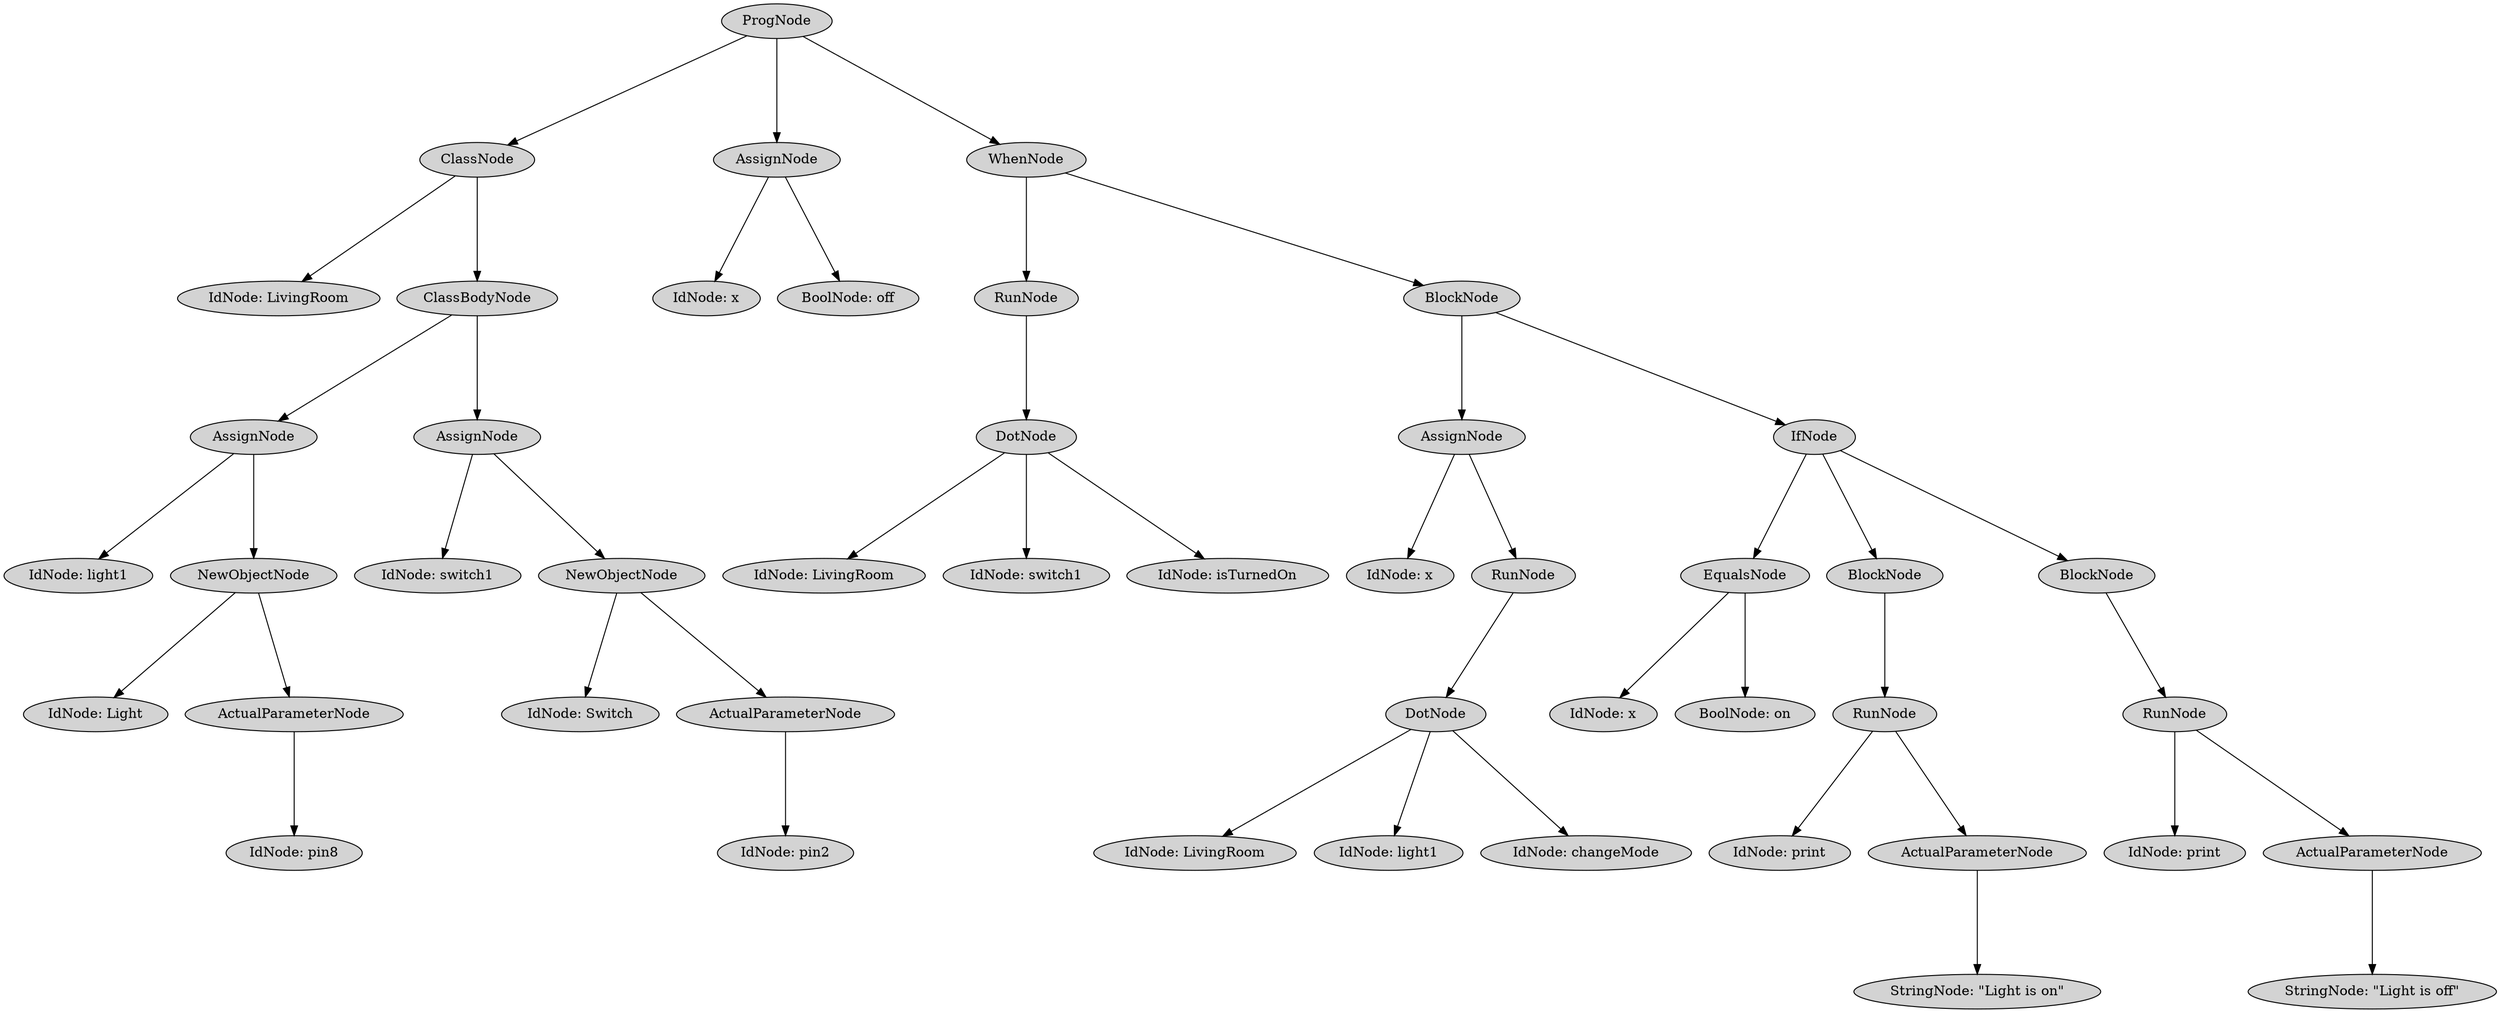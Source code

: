 digraph G {
	graph [ranksep=1.5 ratio=fill]
	node [style=filled]
	3180625 [label=ProgNode]
	3180629 [label=ClassNode]
	3180625 -> 3180629
	3180617 [label="IdNode: LivingRoom"]
	3180629 -> 3180617
	3180623 [label=ClassBodyNode]
	3180629 -> 3180623
	3180633 [label=AssignNode]
	3180623 -> 3180633
	3180637 [label="IdNode: light1"]
	3180633 -> 3180637
	3180653 [label=NewObjectNode]
	3180633 -> 3180653
	3180657 [label="IdNode: Light"]
	3180653 -> 3180657
	3180651 [label=ActualParameterNode]
	3180653 -> 3180651
	3180679 [label="IdNode: pin8"]
	3180651 -> 3180679
	3180635 [label=AssignNode]
	3180623 -> 3180635
	3180643 [label="IdNode: switch1"]
	3180635 -> 3180643
	3180659 [label=NewObjectNode]
	3180635 -> 3180659
	3180669 [label="IdNode: Switch"]
	3180659 -> 3180669
	3180663 [label=ActualParameterNode]
	3180659 -> 3180663
	3180693 [label="IdNode: pin2"]
	3180663 -> 3180693
	3180641 [label=AssignNode]
	3180625 -> 3180641
	3180639 [label="IdNode: x"]
	3180641 -> 3180639
	3180681 [label="BoolNode: off"]
	3180641 -> 3180681
	3180649 [label=WhenNode]
	3180625 -> 3180649
	3180671 [label=RunNode]
	3180649 -> 3180671
	3180695 [label=DotNode]
	3180671 -> 3180695
	3180685 [label="IdNode: LivingRoom"]
	3180695 -> 3180685
	3180689 [label="IdNode: switch1"]
	3180695 -> 3180689
	3180697 [label="IdNode: isTurnedOn"]
	3180695 -> 3180697
	3180665 [label=BlockNode]
	3180649 -> 3180665
	3180647 [label=AssignNode]
	3180665 -> 3180647
	3180661 [label="IdNode: x"]
	3180647 -> 3180661
	3180699 [label=RunNode]
	3180647 -> 3180699
	3180713 [label=DotNode]
	3180699 -> 3180713
	3180709 [label="IdNode: LivingRoom"]
	3180713 -> 3180709
	3180711 [label="IdNode: light1"]
	3180713 -> 3180711
	3180715 [label="IdNode: changeMode"]
	3180713 -> 3180715
	3180667 [label=IfNode]
	3180665 -> 3180667
	3180687 [label=EqualsNode]
	3180667 -> 3180687
	3180719 [label="IdNode: x"]
	3180687 -> 3180719
	3180723 [label="BoolNode: on"]
	3180687 -> 3180723
	3180691 [label=BlockNode]
	3180667 -> 3180691
	3180683 [label=RunNode]
	3180691 -> 3180683
	3180707 [label="IdNode: print"]
	3180683 -> 3180707
	3180703 [label=ActualParameterNode]
	3180683 -> 3180703
	3180731 [label="StringNode: \"Light is on\""]
	3180703 -> 3180731
	3180721 [label=BlockNode]
	3180667 -> 3180721
	3180717 [label=RunNode]
	3180721 -> 3180717
	3180727 [label="IdNode: print"]
	3180717 -> 3180727
	3180725 [label=ActualParameterNode]
	3180717 -> 3180725
	3180747 [label="StringNode: \"Light is off\""]
	3180725 -> 3180747
	overlap=false
}
